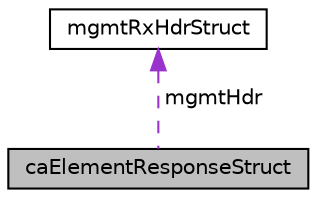 digraph "caElementResponseStruct"
{
  edge [fontname="Helvetica",fontsize="10",labelfontname="Helvetica",labelfontsize="10"];
  node [fontname="Helvetica",fontsize="10",shape=record];
  Node1 [label="caElementResponseStruct",height=0.2,width=0.4,color="black", fillcolor="grey75", style="filled", fontcolor="black"];
  Node2 -> Node1 [dir="back",color="darkorchid3",fontsize="10",style="dashed",label=" mgmtHdr" ,fontname="Helvetica"];
  Node2 [label="mgmtRxHdrStruct",height=0.2,width=0.4,color="black", fillcolor="white", style="filled",URL="$structmgmt_rx_hdr_struct.html"];
}
